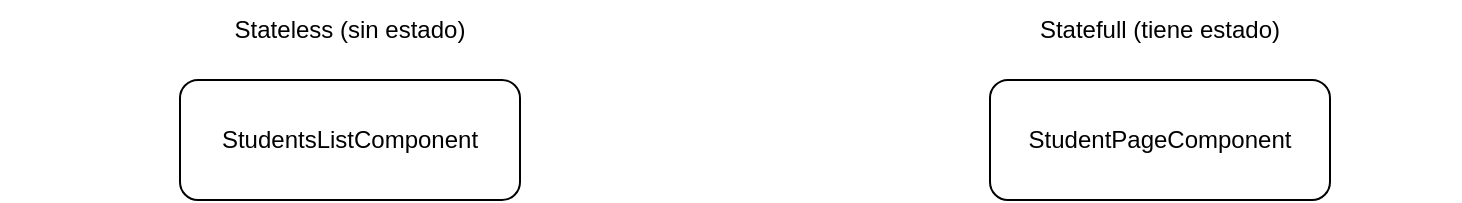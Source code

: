 <mxfile>
    <diagram id="yWcbmBcgYv18N1yK0o1Z" name="Page-1">
        <mxGraphModel dx="496" dy="431" grid="1" gridSize="10" guides="1" tooltips="1" connect="1" arrows="1" fold="1" page="1" pageScale="1" pageWidth="850" pageHeight="1100" math="0" shadow="0">
            <root>
                <mxCell id="0"/>
                <mxCell id="1" parent="0"/>
                <mxCell id="2" value="Stateless (sin estado)" style="text;html=1;strokeColor=none;fillColor=none;align=center;verticalAlign=middle;whiteSpace=wrap;rounded=0;" vertex="1" parent="1">
                    <mxGeometry x="110" y="100" width="350" height="30" as="geometry"/>
                </mxCell>
                <mxCell id="3" value="Statefull (tiene estado)" style="text;html=1;strokeColor=none;fillColor=none;align=center;verticalAlign=middle;whiteSpace=wrap;rounded=0;" vertex="1" parent="1">
                    <mxGeometry x="540" y="100" width="300" height="30" as="geometry"/>
                </mxCell>
                <mxCell id="4" value="StudentsListComponent" style="rounded=1;whiteSpace=wrap;html=1;" vertex="1" parent="1">
                    <mxGeometry x="200" y="140" width="170" height="60" as="geometry"/>
                </mxCell>
                <mxCell id="5" value="StudentPageComponent" style="rounded=1;whiteSpace=wrap;html=1;" vertex="1" parent="1">
                    <mxGeometry x="605" y="140" width="170" height="60" as="geometry"/>
                </mxCell>
            </root>
        </mxGraphModel>
    </diagram>
</mxfile>
